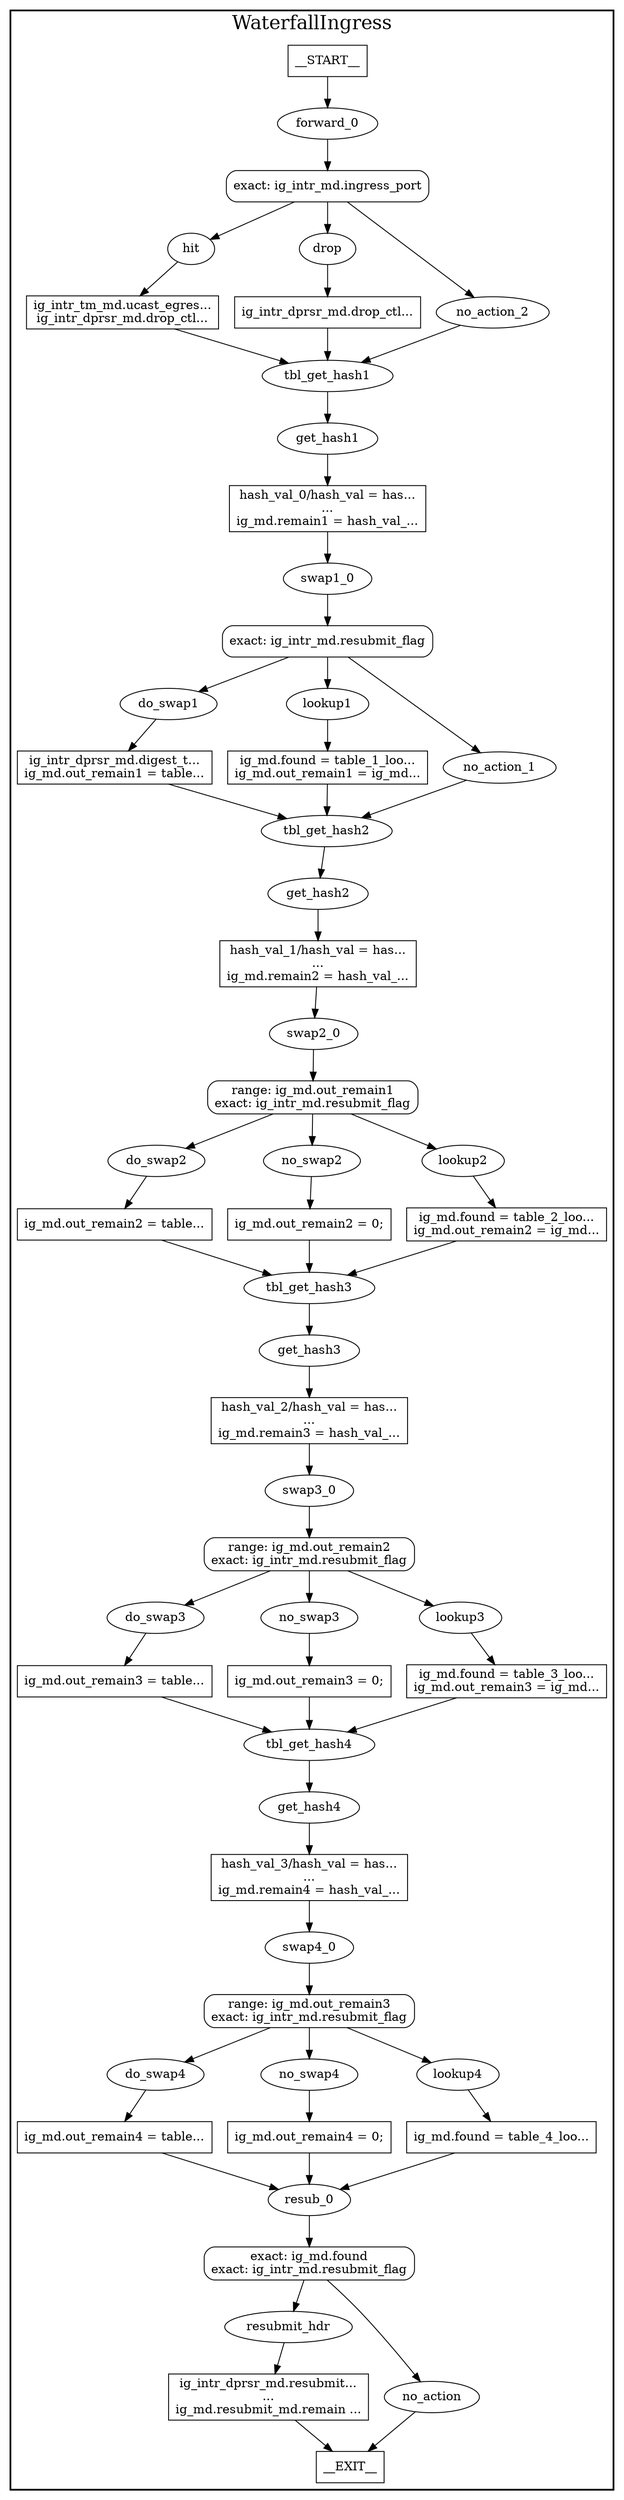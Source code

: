 digraph WaterfallIngress {
subgraph cluster {
graph [
fontsize="22pt", label=WaterfallIngress, style=bold];
0[label=__START__, margin="", shape=rectangle, style=solid];
1[label=__EXIT__, margin="", shape=rectangle, style=solid];
2[label=forward_0, margin="", shape=ellipse, style=solid];
3[label="exact: ig_intr_md.ingress_port\n", margin="", shape=rectangle, style=rounded];
4[label=hit, margin="", shape=ellipse, style=solid];
5[label="ig_intr_tm_md.ucast_egres...\nig_intr_dprsr_md.drop_ctl...", margin="", shape=rectangle, style=solid];
6[label=drop, margin="", shape=ellipse, style=solid];
7[label="ig_intr_dprsr_md.drop_ctl...", margin="", shape=rectangle, style=solid];
8[label=no_action_2, margin="", shape=ellipse, style=solid];
9[label=tbl_get_hash1, margin="", shape=ellipse, style=solid];
10[label=get_hash1, margin="", shape=ellipse, style=solid];
11[label="hash_val_0/hash_val = has...\n...\nig_md.remain1 = hash_val_...", margin="", shape=rectangle, style=solid];
12[label=swap1_0, margin="", shape=ellipse, style=solid];
13[label="exact: ig_intr_md.resubmit_flag\n", margin="", shape=rectangle, style=rounded];
14[label=do_swap1, margin="", shape=ellipse, style=solid];
15[label="ig_intr_dprsr_md.digest_t...\nig_md.out_remain1 = table...", margin="", shape=rectangle, style=solid];
16[label=lookup1, margin="", shape=ellipse, style=solid];
17[label="ig_md.found = table_1_loo...\nig_md.out_remain1 = ig_md...", margin="", shape=rectangle, style=solid];
18[label=no_action_1, margin="", shape=ellipse, style=solid];
19[label=tbl_get_hash2, margin="", shape=ellipse, style=solid];
20[label=get_hash2, margin="", shape=ellipse, style=solid];
21[label="hash_val_1/hash_val = has...\n...\nig_md.remain2 = hash_val_...", margin="", shape=rectangle, style=solid];
22[label=swap2_0, margin="", shape=ellipse, style=solid];
23[label="range: ig_md.out_remain1\nexact: ig_intr_md.resubmit_flag\n", margin="", shape=rectangle, style=rounded];
24[label=do_swap2, margin="", shape=ellipse, style=solid];
25[label="ig_md.out_remain2 = table...", margin="", shape=rectangle, style=solid];
26[label=no_swap2, margin="", shape=ellipse, style=solid];
27[label="ig_md.out_remain2 = 0;", margin="", shape=rectangle, style=solid];
28[label=lookup2, margin="", shape=ellipse, style=solid];
29[label="ig_md.found = table_2_loo...\nig_md.out_remain2 = ig_md...", margin="", shape=rectangle, style=solid];
30[label=tbl_get_hash3, margin="", shape=ellipse, style=solid];
31[label=get_hash3, margin="", shape=ellipse, style=solid];
32[label="hash_val_2/hash_val = has...\n...\nig_md.remain3 = hash_val_...", margin="", shape=rectangle, style=solid];
33[label=swap3_0, margin="", shape=ellipse, style=solid];
34[label="range: ig_md.out_remain2\nexact: ig_intr_md.resubmit_flag\n", margin="", shape=rectangle, style=rounded];
35[label=do_swap3, margin="", shape=ellipse, style=solid];
36[label="ig_md.out_remain3 = table...", margin="", shape=rectangle, style=solid];
37[label=no_swap3, margin="", shape=ellipse, style=solid];
38[label="ig_md.out_remain3 = 0;", margin="", shape=rectangle, style=solid];
39[label=lookup3, margin="", shape=ellipse, style=solid];
40[label="ig_md.found = table_3_loo...\nig_md.out_remain3 = ig_md...", margin="", shape=rectangle, style=solid];
41[label=tbl_get_hash4, margin="", shape=ellipse, style=solid];
42[label=get_hash4, margin="", shape=ellipse, style=solid];
43[label="hash_val_3/hash_val = has...\n...\nig_md.remain4 = hash_val_...", margin="", shape=rectangle, style=solid];
44[label=swap4_0, margin="", shape=ellipse, style=solid];
45[label="range: ig_md.out_remain3\nexact: ig_intr_md.resubmit_flag\n", margin="", shape=rectangle, style=rounded];
46[label=do_swap4, margin="", shape=ellipse, style=solid];
47[label="ig_md.out_remain4 = table...", margin="", shape=rectangle, style=solid];
48[label=no_swap4, margin="", shape=ellipse, style=solid];
49[label="ig_md.out_remain4 = 0;", margin="", shape=rectangle, style=solid];
50[label=lookup4, margin="", shape=ellipse, style=solid];
51[label="ig_md.found = table_4_loo...", margin="", shape=rectangle, style=solid];
52[label=resub_0, margin="", shape=ellipse, style=solid];
53[label="exact: ig_md.found\nexact: ig_intr_md.resubmit_flag\n", margin="", shape=rectangle, style=rounded];
54[label=resubmit_hdr, margin="", shape=ellipse, style=solid];
55[label="ig_intr_dprsr_md.resubmit...\n...\nig_md.resubmit_md.remain ...", margin="", shape=rectangle, style=solid];
56[label=no_action, margin="", shape=ellipse, style=solid];
0 -> 2[label=""];
2 -> 3[label=""];
3 -> 4[label=""];
3 -> 6[label=""];
3 -> 8[label=""];
4 -> 5[label=""];
5 -> 9[label=""];
6 -> 7[label=""];
7 -> 9[label=""];
8 -> 9[label=""];
9 -> 10[label=""];
10 -> 11[label=""];
11 -> 12[label=""];
12 -> 13[label=""];
13 -> 14[label=""];
13 -> 16[label=""];
13 -> 18[label=""];
14 -> 15[label=""];
15 -> 19[label=""];
16 -> 17[label=""];
17 -> 19[label=""];
18 -> 19[label=""];
19 -> 20[label=""];
20 -> 21[label=""];
21 -> 22[label=""];
22 -> 23[label=""];
23 -> 24[label=""];
23 -> 26[label=""];
23 -> 28[label=""];
24 -> 25[label=""];
25 -> 30[label=""];
26 -> 27[label=""];
27 -> 30[label=""];
28 -> 29[label=""];
29 -> 30[label=""];
30 -> 31[label=""];
31 -> 32[label=""];
32 -> 33[label=""];
33 -> 34[label=""];
34 -> 35[label=""];
34 -> 37[label=""];
34 -> 39[label=""];
35 -> 36[label=""];
36 -> 41[label=""];
37 -> 38[label=""];
38 -> 41[label=""];
39 -> 40[label=""];
40 -> 41[label=""];
41 -> 42[label=""];
42 -> 43[label=""];
43 -> 44[label=""];
44 -> 45[label=""];
45 -> 46[label=""];
45 -> 48[label=""];
45 -> 50[label=""];
46 -> 47[label=""];
47 -> 52[label=""];
48 -> 49[label=""];
49 -> 52[label=""];
50 -> 51[label=""];
51 -> 52[label=""];
52 -> 53[label=""];
53 -> 54[label=""];
53 -> 56[label=""];
54 -> 55[label=""];
55 -> 1[label=""];
56 -> 1[label=""];
}
}
